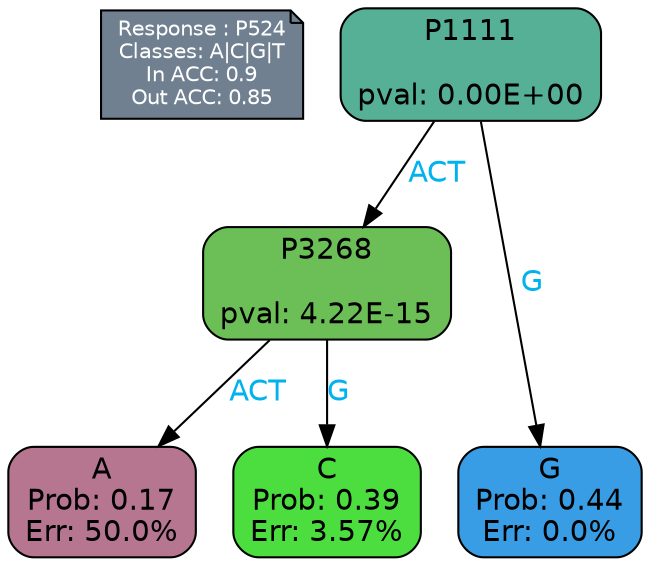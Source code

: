 digraph Tree {
node [shape=box, style="filled, rounded", color="black", fontname=helvetica] ;
graph [ranksep=equally, splines=polylines, bgcolor=transparent, dpi=600] ;
edge [fontname=helvetica] ;
LEGEND [label="Response : P524
Classes: A|C|G|T
In ACC: 0.9
Out ACC: 0.85
",shape=note,align=left,style=filled,fillcolor="slategray",fontcolor="white",fontsize=10];1 [label="P1111

pval: 0.00E+00", fillcolor="#55b095"] ;
2 [label="P3268

pval: 4.22E-15", fillcolor="#6cbf57"] ;
3 [label="A
Prob: 0.17
Err: 50.0%", fillcolor="#b6768f"] ;
4 [label="C
Prob: 0.39
Err: 3.57%", fillcolor="#4cde3f"] ;
5 [label="G
Prob: 0.44
Err: 0.0%", fillcolor="#399de5"] ;
1 -> 2 [label="ACT",fontcolor=deepskyblue2] ;
1 -> 5 [label="G",fontcolor=deepskyblue2] ;
2 -> 3 [label="ACT",fontcolor=deepskyblue2] ;
2 -> 4 [label="G",fontcolor=deepskyblue2] ;
{rank = same; 3;4;5;}{rank = same; LEGEND;1;}}